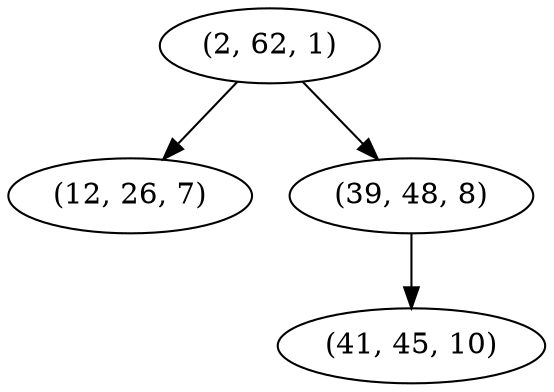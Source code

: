 digraph tree {
    "(2, 62, 1)";
    "(12, 26, 7)";
    "(39, 48, 8)";
    "(41, 45, 10)";
    "(2, 62, 1)" -> "(12, 26, 7)";
    "(2, 62, 1)" -> "(39, 48, 8)";
    "(39, 48, 8)" -> "(41, 45, 10)";
}
